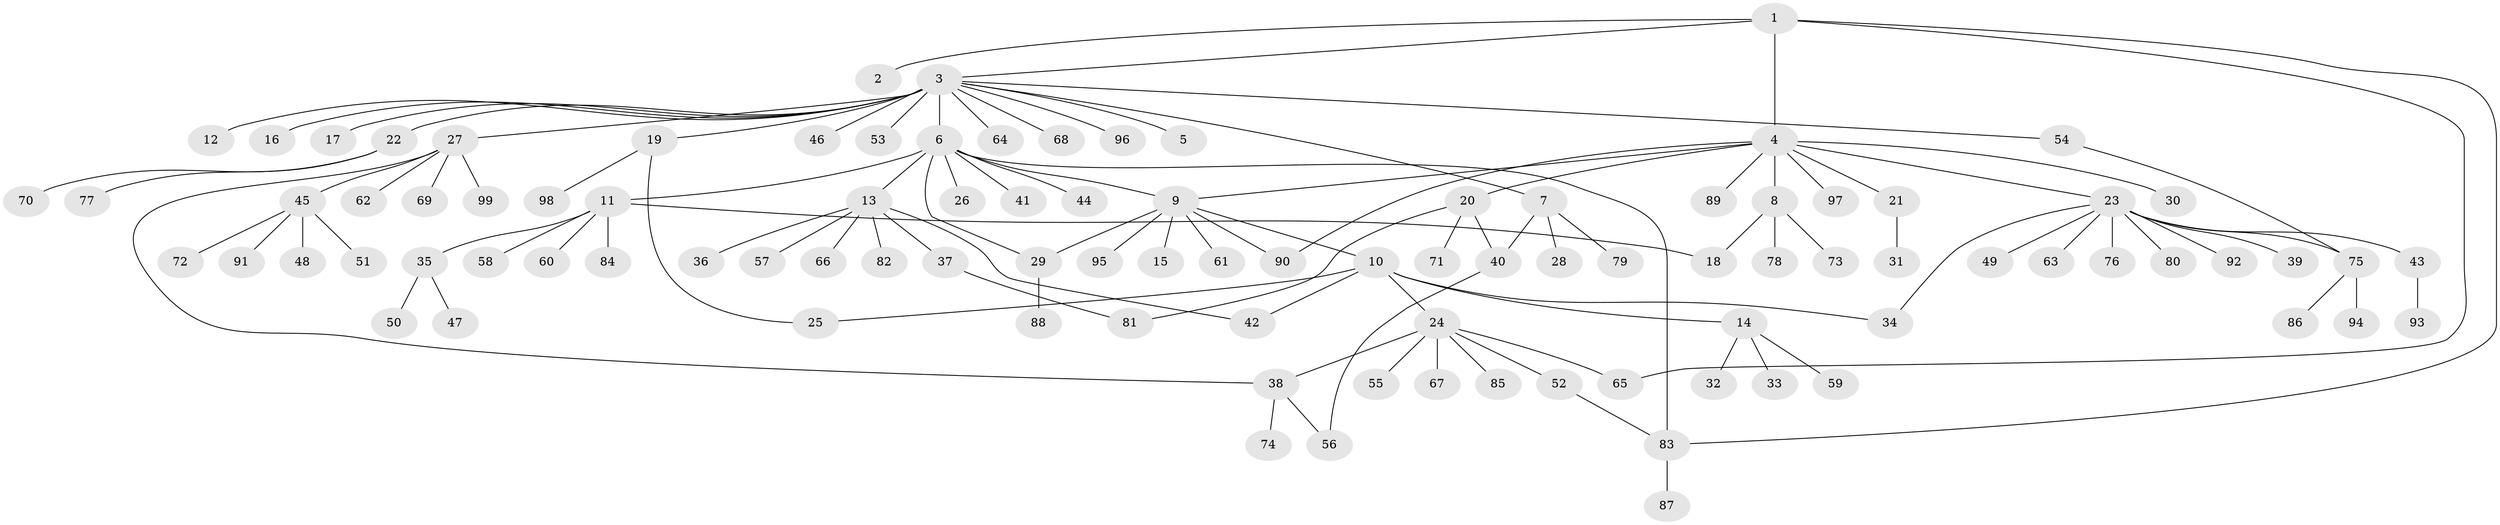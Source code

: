 // Generated by graph-tools (version 1.1) at 2025/11/02/27/25 16:11:11]
// undirected, 99 vertices, 113 edges
graph export_dot {
graph [start="1"]
  node [color=gray90,style=filled];
  1;
  2;
  3;
  4;
  5;
  6;
  7;
  8;
  9;
  10;
  11;
  12;
  13;
  14;
  15;
  16;
  17;
  18;
  19;
  20;
  21;
  22;
  23;
  24;
  25;
  26;
  27;
  28;
  29;
  30;
  31;
  32;
  33;
  34;
  35;
  36;
  37;
  38;
  39;
  40;
  41;
  42;
  43;
  44;
  45;
  46;
  47;
  48;
  49;
  50;
  51;
  52;
  53;
  54;
  55;
  56;
  57;
  58;
  59;
  60;
  61;
  62;
  63;
  64;
  65;
  66;
  67;
  68;
  69;
  70;
  71;
  72;
  73;
  74;
  75;
  76;
  77;
  78;
  79;
  80;
  81;
  82;
  83;
  84;
  85;
  86;
  87;
  88;
  89;
  90;
  91;
  92;
  93;
  94;
  95;
  96;
  97;
  98;
  99;
  1 -- 2;
  1 -- 3;
  1 -- 4;
  1 -- 65;
  1 -- 83;
  3 -- 5;
  3 -- 6;
  3 -- 7;
  3 -- 12;
  3 -- 16;
  3 -- 17;
  3 -- 19;
  3 -- 22;
  3 -- 27;
  3 -- 46;
  3 -- 53;
  3 -- 54;
  3 -- 64;
  3 -- 68;
  3 -- 96;
  4 -- 8;
  4 -- 9;
  4 -- 20;
  4 -- 21;
  4 -- 23;
  4 -- 30;
  4 -- 89;
  4 -- 90;
  4 -- 97;
  6 -- 9;
  6 -- 11;
  6 -- 13;
  6 -- 26;
  6 -- 29;
  6 -- 41;
  6 -- 44;
  6 -- 83;
  7 -- 28;
  7 -- 40;
  7 -- 79;
  8 -- 18;
  8 -- 73;
  8 -- 78;
  9 -- 10;
  9 -- 15;
  9 -- 29;
  9 -- 61;
  9 -- 90;
  9 -- 95;
  10 -- 14;
  10 -- 24;
  10 -- 25;
  10 -- 34;
  10 -- 42;
  11 -- 18;
  11 -- 35;
  11 -- 58;
  11 -- 60;
  11 -- 84;
  13 -- 36;
  13 -- 37;
  13 -- 42;
  13 -- 57;
  13 -- 66;
  13 -- 82;
  14 -- 32;
  14 -- 33;
  14 -- 59;
  19 -- 25;
  19 -- 98;
  20 -- 40;
  20 -- 71;
  20 -- 81;
  21 -- 31;
  22 -- 70;
  22 -- 77;
  23 -- 34;
  23 -- 39;
  23 -- 43;
  23 -- 49;
  23 -- 63;
  23 -- 75;
  23 -- 76;
  23 -- 80;
  23 -- 92;
  24 -- 38;
  24 -- 52;
  24 -- 55;
  24 -- 65;
  24 -- 67;
  24 -- 85;
  27 -- 38;
  27 -- 45;
  27 -- 62;
  27 -- 69;
  27 -- 99;
  29 -- 88;
  35 -- 47;
  35 -- 50;
  37 -- 81;
  38 -- 56;
  38 -- 74;
  40 -- 56;
  43 -- 93;
  45 -- 48;
  45 -- 51;
  45 -- 72;
  45 -- 91;
  52 -- 83;
  54 -- 75;
  75 -- 86;
  75 -- 94;
  83 -- 87;
}

